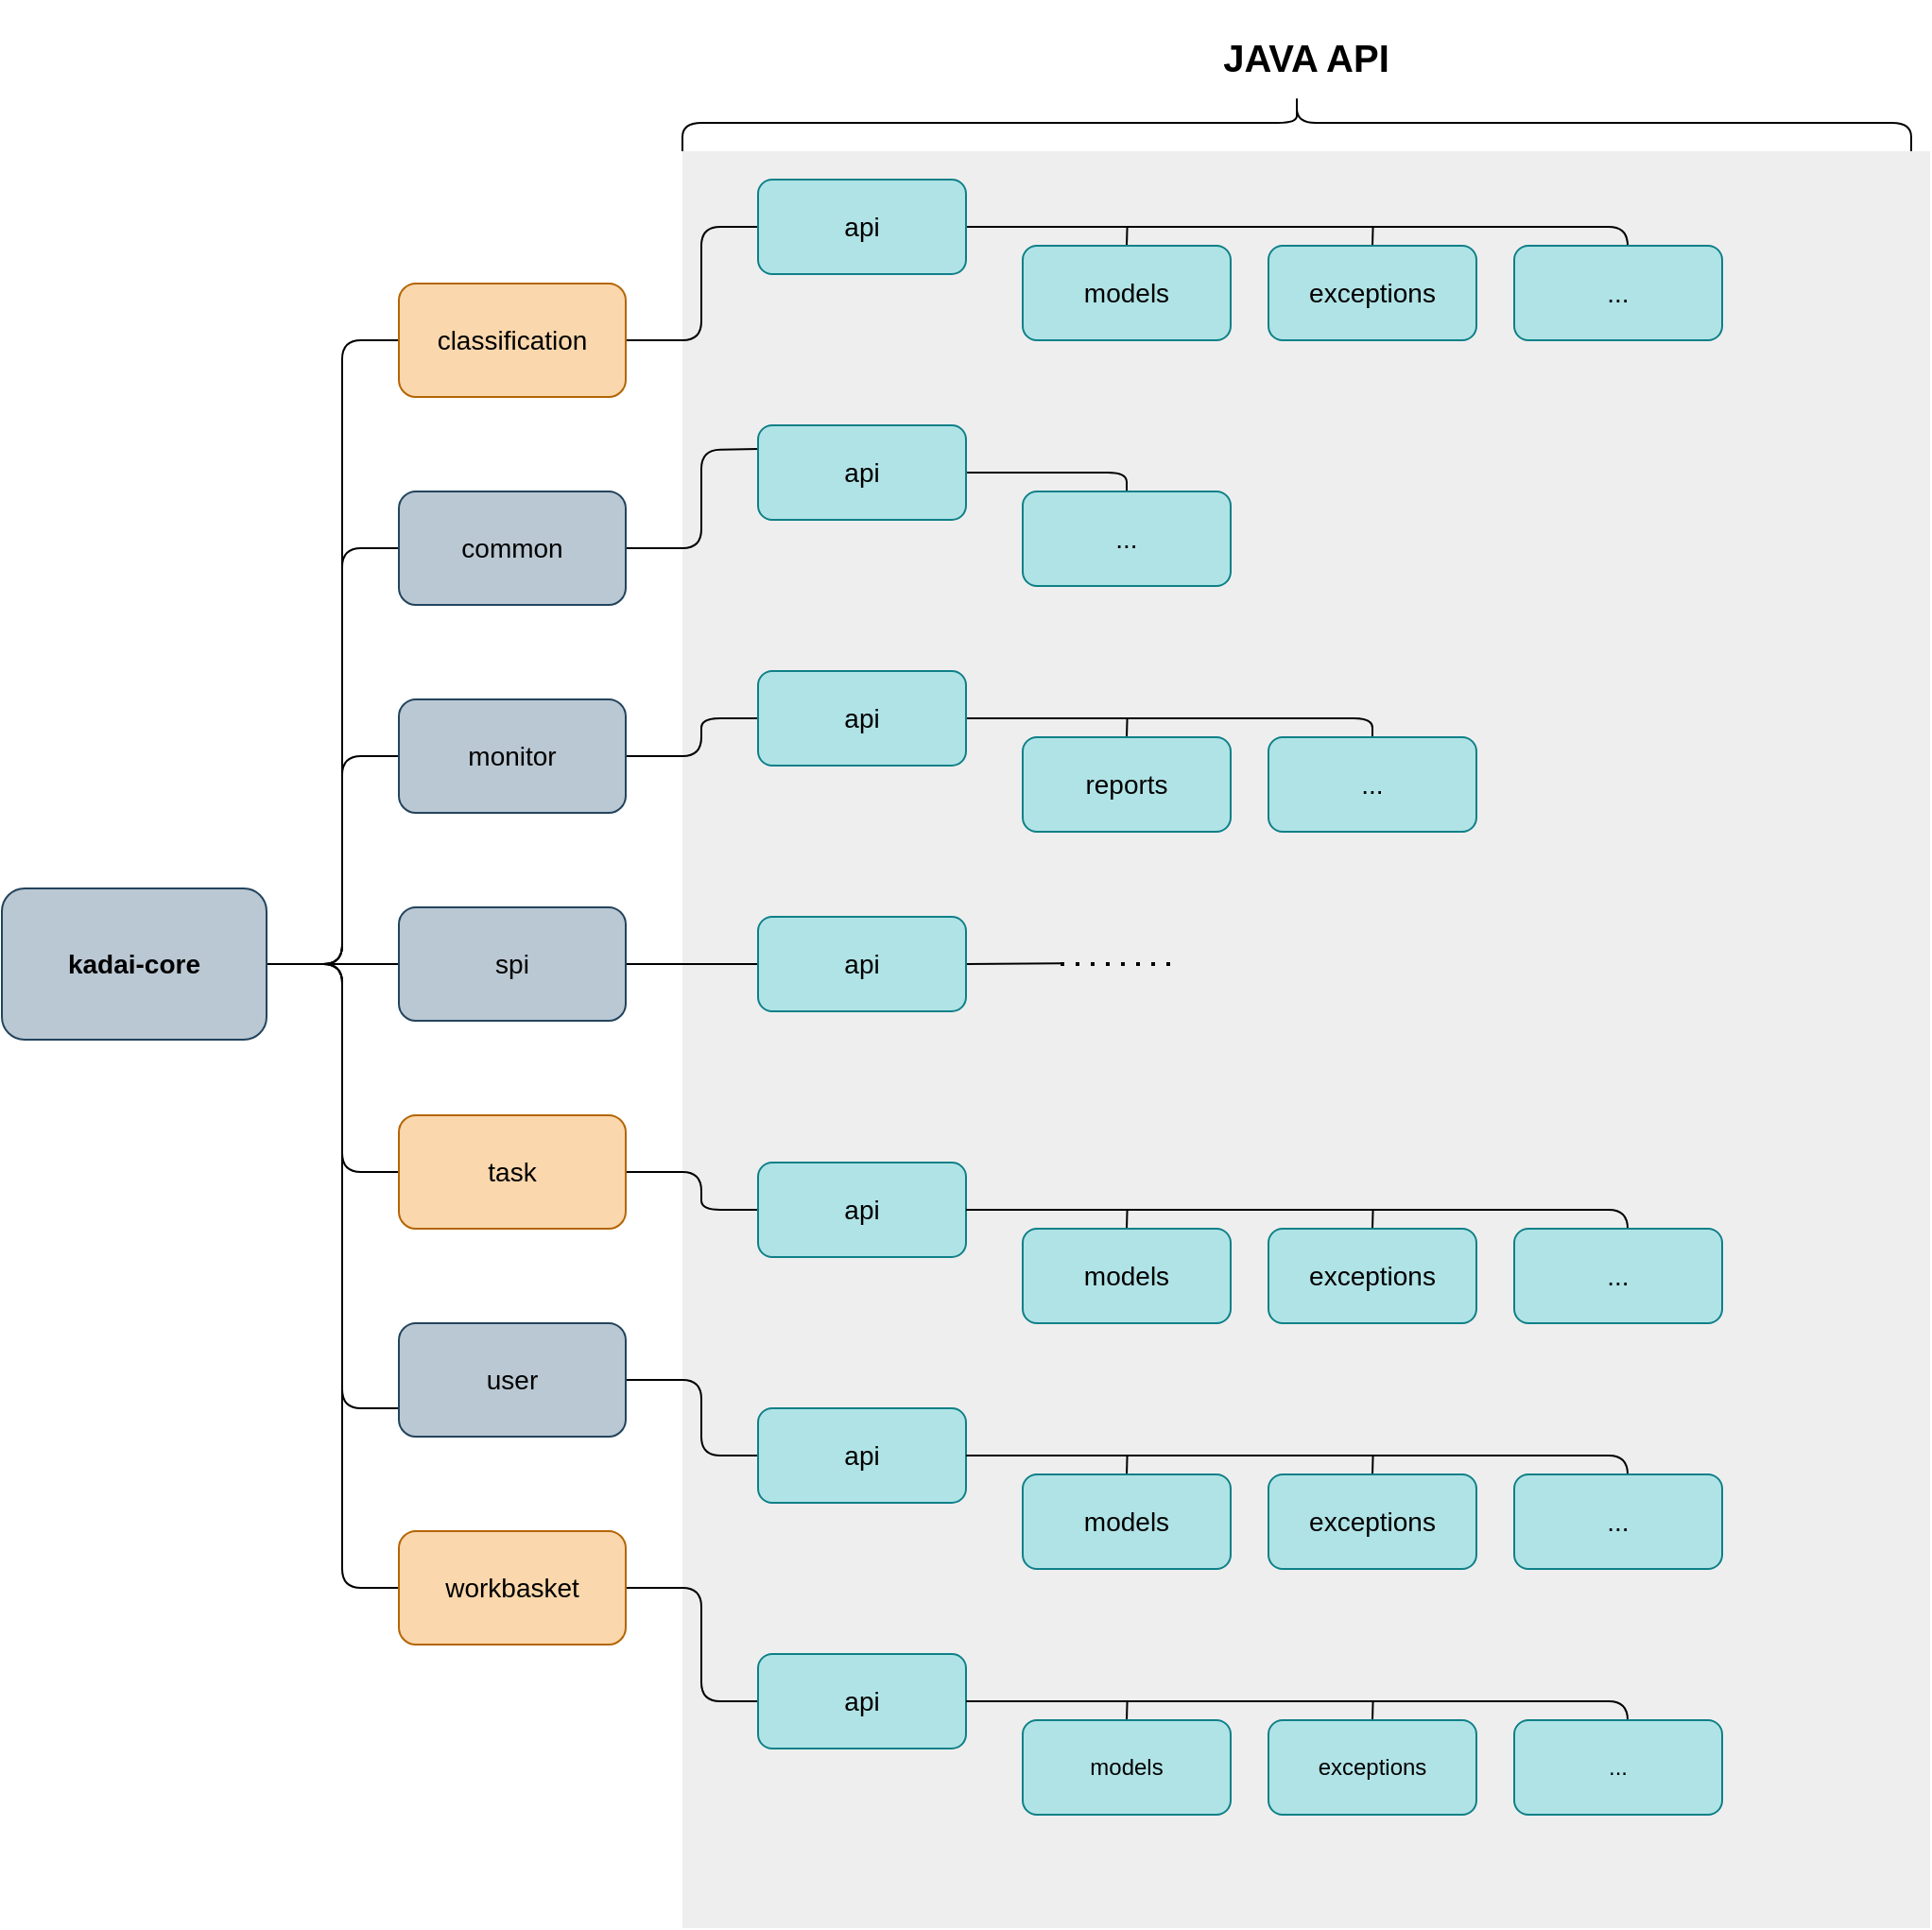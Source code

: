 <mxfile>
    <diagram id="tQ7L7jLhEiCsHXpghWq2" name="Page-1">
        <mxGraphModel dx="864" dy="1835" grid="1" gridSize="10" guides="1" tooltips="1" connect="1" arrows="1" fold="1" page="1" pageScale="1" pageWidth="827" pageHeight="1169" math="0" shadow="0">
            <root>
                <mxCell id="0"/>
                <mxCell id="1" parent="0"/>
                <mxCell id="112" value="" style="rounded=0.5;whiteSpace=wrap;html=1;fontSize=14;fillColor=#eeeeee;strokeColor=none;" vertex="1" parent="1">
                    <mxGeometry x="420" y="60" width="660" height="940" as="geometry"/>
                </mxCell>
                <mxCell id="45" style="edgeStyle=none;html=1;exitX=1;exitY=0.5;exitDx=0;exitDy=0;fontSize=14;endArrow=none;endFill=0;entryX=0;entryY=0.5;entryDx=0;entryDy=0;" edge="1" parent="1" source="2" target="3">
                    <mxGeometry relative="1" as="geometry">
                        <mxPoint x="240" y="220" as="targetPoint"/>
                        <Array as="points">
                            <mxPoint x="240" y="490"/>
                            <mxPoint x="240" y="160"/>
                        </Array>
                    </mxGeometry>
                </mxCell>
                <mxCell id="46" style="edgeStyle=none;html=1;exitX=1;exitY=0.5;exitDx=0;exitDy=0;entryX=0;entryY=0.5;entryDx=0;entryDy=0;fontSize=14;endArrow=none;endFill=0;" edge="1" parent="1" source="2" target="4">
                    <mxGeometry relative="1" as="geometry">
                        <Array as="points">
                            <mxPoint x="240" y="490"/>
                            <mxPoint x="240" y="270"/>
                        </Array>
                    </mxGeometry>
                </mxCell>
                <mxCell id="47" style="edgeStyle=none;html=1;exitX=1;exitY=0.5;exitDx=0;exitDy=0;entryX=0;entryY=0.5;entryDx=0;entryDy=0;fontSize=14;endArrow=none;endFill=0;" edge="1" parent="1" source="2" target="5">
                    <mxGeometry relative="1" as="geometry">
                        <Array as="points">
                            <mxPoint x="240" y="490"/>
                            <mxPoint x="240" y="380"/>
                        </Array>
                    </mxGeometry>
                </mxCell>
                <mxCell id="48" style="edgeStyle=none;html=1;exitX=1;exitY=0.5;exitDx=0;exitDy=0;entryX=0;entryY=0.5;entryDx=0;entryDy=0;fontSize=14;endArrow=none;endFill=0;" edge="1" parent="1" source="2" target="6">
                    <mxGeometry relative="1" as="geometry"/>
                </mxCell>
                <mxCell id="49" style="edgeStyle=none;html=1;exitX=1;exitY=0.5;exitDx=0;exitDy=0;entryX=0;entryY=0.5;entryDx=0;entryDy=0;fontSize=14;endArrow=none;endFill=0;" edge="1" parent="1" source="2" target="7">
                    <mxGeometry relative="1" as="geometry">
                        <Array as="points">
                            <mxPoint x="240" y="490"/>
                            <mxPoint x="240" y="600"/>
                        </Array>
                    </mxGeometry>
                </mxCell>
                <mxCell id="50" style="edgeStyle=none;html=1;exitX=1;exitY=0.5;exitDx=0;exitDy=0;entryX=0;entryY=0.75;entryDx=0;entryDy=0;fontSize=14;endArrow=none;endFill=0;" edge="1" parent="1" source="2" target="8">
                    <mxGeometry relative="1" as="geometry">
                        <Array as="points">
                            <mxPoint x="240" y="490"/>
                            <mxPoint x="240" y="725"/>
                        </Array>
                    </mxGeometry>
                </mxCell>
                <mxCell id="51" style="edgeStyle=none;html=1;exitX=1;exitY=0.5;exitDx=0;exitDy=0;entryX=0;entryY=0.5;entryDx=0;entryDy=0;fontSize=14;endArrow=none;endFill=0;" edge="1" parent="1" source="2" target="9">
                    <mxGeometry relative="1" as="geometry">
                        <Array as="points">
                            <mxPoint x="240" y="490"/>
                            <mxPoint x="240" y="820"/>
                        </Array>
                    </mxGeometry>
                </mxCell>
                <mxCell id="2" value="&lt;font style=&quot;font-size: 14px&quot;&gt;&lt;b&gt;kadai-core&lt;/b&gt;&lt;/font&gt;" style="rounded=1;whiteSpace=wrap;html=1;fillColor=#bac8d3;strokeColor=#23445d;" vertex="1" parent="1">
                    <mxGeometry x="60" y="450" width="140" height="80" as="geometry"/>
                </mxCell>
                <mxCell id="52" style="edgeStyle=none;html=1;exitX=1;exitY=0.5;exitDx=0;exitDy=0;entryX=0;entryY=0.5;entryDx=0;entryDy=0;fontSize=14;endArrow=none;endFill=0;" edge="1" parent="1" source="3" target="19">
                    <mxGeometry relative="1" as="geometry">
                        <Array as="points">
                            <mxPoint x="430" y="160"/>
                            <mxPoint x="430" y="100"/>
                        </Array>
                    </mxGeometry>
                </mxCell>
                <mxCell id="3" value="classification" style="rounded=1;whiteSpace=wrap;html=1;fillColor=#fad7ac;strokeColor=#b46504;fontSize=14;" vertex="1" parent="1">
                    <mxGeometry x="270" y="130" width="120" height="60" as="geometry"/>
                </mxCell>
                <mxCell id="53" style="edgeStyle=none;html=1;exitX=1;exitY=0.5;exitDx=0;exitDy=0;entryX=0;entryY=0.25;entryDx=0;entryDy=0;fontSize=14;endArrow=none;endFill=0;" edge="1" parent="1" source="4" target="23">
                    <mxGeometry relative="1" as="geometry">
                        <Array as="points">
                            <mxPoint x="430" y="270"/>
                            <mxPoint x="430" y="218"/>
                        </Array>
                    </mxGeometry>
                </mxCell>
                <mxCell id="4" value="common" style="rounded=1;whiteSpace=wrap;html=1;fillColor=#bac8d3;strokeColor=#23445d;fontSize=14;" vertex="1" parent="1">
                    <mxGeometry x="270" y="240" width="120" height="60" as="geometry"/>
                </mxCell>
                <mxCell id="54" style="edgeStyle=none;html=1;exitX=1;exitY=0.5;exitDx=0;exitDy=0;entryX=0;entryY=0.5;entryDx=0;entryDy=0;fontSize=14;endArrow=none;endFill=0;" edge="1" parent="1" source="5" target="34">
                    <mxGeometry relative="1" as="geometry">
                        <Array as="points">
                            <mxPoint x="430" y="380"/>
                            <mxPoint x="430" y="360"/>
                        </Array>
                    </mxGeometry>
                </mxCell>
                <mxCell id="5" value="monitor" style="rounded=1;whiteSpace=wrap;html=1;fillColor=#bac8d3;strokeColor=#23445d;fontSize=14;" vertex="1" parent="1">
                    <mxGeometry x="270" y="350" width="120" height="60" as="geometry"/>
                </mxCell>
                <mxCell id="55" style="edgeStyle=none;html=1;exitX=1;exitY=0.5;exitDx=0;exitDy=0;entryX=0;entryY=0.5;entryDx=0;entryDy=0;fontSize=14;endArrow=none;endFill=0;" edge="1" parent="1" source="6" target="37">
                    <mxGeometry relative="1" as="geometry"/>
                </mxCell>
                <mxCell id="6" value="spi" style="rounded=1;whiteSpace=wrap;html=1;fillColor=#bac8d3;strokeColor=#23445d;fontSize=14;" vertex="1" parent="1">
                    <mxGeometry x="270" y="460" width="120" height="60" as="geometry"/>
                </mxCell>
                <mxCell id="56" style="edgeStyle=none;html=1;exitX=1;exitY=0.5;exitDx=0;exitDy=0;entryX=0;entryY=0.5;entryDx=0;entryDy=0;fontSize=14;endArrow=none;endFill=0;" edge="1" parent="1" source="7" target="39">
                    <mxGeometry relative="1" as="geometry">
                        <Array as="points">
                            <mxPoint x="430" y="600"/>
                            <mxPoint x="430" y="620"/>
                        </Array>
                    </mxGeometry>
                </mxCell>
                <mxCell id="7" value="task" style="rounded=1;whiteSpace=wrap;html=1;fillColor=#fad7ac;strokeColor=#b46504;fontSize=14;" vertex="1" parent="1">
                    <mxGeometry x="270" y="570" width="120" height="60" as="geometry"/>
                </mxCell>
                <mxCell id="57" style="edgeStyle=none;html=1;exitX=1;exitY=0.5;exitDx=0;exitDy=0;entryX=0;entryY=0.5;entryDx=0;entryDy=0;fontSize=14;endArrow=none;endFill=0;" edge="1" parent="1" source="8" target="40">
                    <mxGeometry relative="1" as="geometry">
                        <Array as="points">
                            <mxPoint x="430" y="710"/>
                            <mxPoint x="430" y="750"/>
                        </Array>
                    </mxGeometry>
                </mxCell>
                <mxCell id="8" value="user" style="rounded=1;whiteSpace=wrap;html=1;fillColor=#bac8d3;strokeColor=#23445d;fontSize=14;" vertex="1" parent="1">
                    <mxGeometry x="270" y="680" width="120" height="60" as="geometry"/>
                </mxCell>
                <mxCell id="58" style="edgeStyle=none;html=1;exitX=1;exitY=0.5;exitDx=0;exitDy=0;entryX=0;entryY=0.5;entryDx=0;entryDy=0;fontSize=14;endArrow=none;endFill=0;" edge="1" parent="1" source="9" target="41">
                    <mxGeometry relative="1" as="geometry">
                        <Array as="points">
                            <mxPoint x="430" y="820"/>
                            <mxPoint x="430" y="880"/>
                        </Array>
                    </mxGeometry>
                </mxCell>
                <mxCell id="9" value="workbasket" style="rounded=1;whiteSpace=wrap;html=1;fillColor=#fad7ac;strokeColor=#b46504;fontSize=14;" vertex="1" parent="1">
                    <mxGeometry x="270" y="790" width="120" height="60" as="geometry"/>
                </mxCell>
                <mxCell id="80" style="edgeStyle=none;html=1;exitX=1;exitY=0.5;exitDx=0;exitDy=0;fontSize=14;endArrow=none;endFill=0;" edge="1" parent="1" source="19">
                    <mxGeometry relative="1" as="geometry">
                        <mxPoint x="920" y="120" as="targetPoint"/>
                        <Array as="points">
                            <mxPoint x="920" y="100"/>
                        </Array>
                    </mxGeometry>
                </mxCell>
                <mxCell id="19" value="api" style="rounded=1;whiteSpace=wrap;html=1;fillColor=#b0e3e6;strokeColor=#0e8088;fontSize=14;" vertex="1" parent="1">
                    <mxGeometry x="460" y="75" width="110" height="50" as="geometry"/>
                </mxCell>
                <mxCell id="83" style="edgeStyle=none;html=1;exitX=1;exitY=0.5;exitDx=0;exitDy=0;fontSize=14;endArrow=none;endFill=0;entryX=0.5;entryY=0;entryDx=0;entryDy=0;" edge="1" parent="1" source="23" target="62">
                    <mxGeometry relative="1" as="geometry">
                        <mxPoint x="660" y="229.571" as="targetPoint"/>
                        <Array as="points">
                            <mxPoint x="655" y="230"/>
                        </Array>
                    </mxGeometry>
                </mxCell>
                <mxCell id="23" value="api" style="rounded=1;whiteSpace=wrap;html=1;fillColor=#b0e3e6;strokeColor=#0e8088;fontSize=14;" vertex="1" parent="1">
                    <mxGeometry x="460" y="205" width="110" height="50" as="geometry"/>
                </mxCell>
                <mxCell id="84" style="edgeStyle=none;html=1;exitX=1;exitY=0.5;exitDx=0;exitDy=0;entryX=0.5;entryY=0;entryDx=0;entryDy=0;fontSize=14;endArrow=none;endFill=0;" edge="1" parent="1" source="34" target="66">
                    <mxGeometry relative="1" as="geometry">
                        <Array as="points">
                            <mxPoint x="785" y="360"/>
                        </Array>
                    </mxGeometry>
                </mxCell>
                <mxCell id="34" value="api" style="rounded=1;whiteSpace=wrap;html=1;fillColor=#b0e3e6;strokeColor=#0e8088;fontSize=14;" vertex="1" parent="1">
                    <mxGeometry x="460" y="335" width="110" height="50" as="geometry"/>
                </mxCell>
                <mxCell id="91" style="edgeStyle=none;html=1;exitX=1;exitY=0.5;exitDx=0;exitDy=0;fontSize=14;endArrow=none;endFill=0;" edge="1" parent="1" source="37">
                    <mxGeometry relative="1" as="geometry">
                        <mxPoint x="620" y="489.571" as="targetPoint"/>
                    </mxGeometry>
                </mxCell>
                <mxCell id="37" value="api" style="rounded=1;whiteSpace=wrap;html=1;fillColor=#b0e3e6;strokeColor=#0e8088;fontSize=14;" vertex="1" parent="1">
                    <mxGeometry x="460" y="465" width="110" height="50" as="geometry"/>
                </mxCell>
                <mxCell id="39" value="api" style="rounded=1;whiteSpace=wrap;html=1;fillColor=#b0e3e6;strokeColor=#0e8088;fontSize=14;" vertex="1" parent="1">
                    <mxGeometry x="460" y="595" width="110" height="50" as="geometry"/>
                </mxCell>
                <mxCell id="40" value="api" style="rounded=1;whiteSpace=wrap;html=1;fillColor=#b0e3e6;strokeColor=#0e8088;fontSize=14;" vertex="1" parent="1">
                    <mxGeometry x="460" y="725" width="110" height="50" as="geometry"/>
                </mxCell>
                <mxCell id="41" value="api" style="rounded=1;whiteSpace=wrap;html=1;fillColor=#b0e3e6;strokeColor=#0e8088;fontSize=14;" vertex="1" parent="1">
                    <mxGeometry x="460" y="855" width="110" height="50" as="geometry"/>
                </mxCell>
                <mxCell id="82" style="edgeStyle=none;html=1;exitX=0.5;exitY=0;exitDx=0;exitDy=0;fontSize=14;endArrow=none;endFill=0;" edge="1" parent="1" source="59">
                    <mxGeometry relative="1" as="geometry">
                        <mxPoint x="655.286" y="100" as="targetPoint"/>
                    </mxGeometry>
                </mxCell>
                <mxCell id="59" value="models" style="rounded=1;whiteSpace=wrap;html=1;fillColor=#b0e3e6;strokeColor=#0e8088;fontSize=14;" vertex="1" parent="1">
                    <mxGeometry x="600" y="110" width="110" height="50" as="geometry"/>
                </mxCell>
                <mxCell id="81" style="edgeStyle=none;html=1;exitX=0.5;exitY=0;exitDx=0;exitDy=0;fontSize=14;endArrow=none;endFill=0;" edge="1" parent="1" source="60">
                    <mxGeometry relative="1" as="geometry">
                        <mxPoint x="785.286" y="100" as="targetPoint"/>
                    </mxGeometry>
                </mxCell>
                <mxCell id="60" value="exceptions" style="rounded=1;whiteSpace=wrap;html=1;fillColor=#b0e3e6;strokeColor=#0e8088;fontSize=14;" vertex="1" parent="1">
                    <mxGeometry x="730" y="110" width="110" height="50" as="geometry"/>
                </mxCell>
                <mxCell id="61" value="..." style="rounded=1;whiteSpace=wrap;html=1;fillColor=#b0e3e6;strokeColor=#0e8088;fontSize=14;" vertex="1" parent="1">
                    <mxGeometry x="860" y="110" width="110" height="50" as="geometry"/>
                </mxCell>
                <mxCell id="62" value="..." style="rounded=1;whiteSpace=wrap;html=1;fillColor=#b0e3e6;strokeColor=#0e8088;fontSize=14;" vertex="1" parent="1">
                    <mxGeometry x="600" y="240" width="110" height="50" as="geometry"/>
                </mxCell>
                <mxCell id="85" style="edgeStyle=none;html=1;exitX=0.5;exitY=0;exitDx=0;exitDy=0;fontSize=14;endArrow=none;endFill=0;" edge="1" parent="1" source="65">
                    <mxGeometry relative="1" as="geometry">
                        <mxPoint x="655.286" y="369.571" as="targetPoint"/>
                    </mxGeometry>
                </mxCell>
                <mxCell id="87" style="edgeStyle=none;html=1;exitX=0.5;exitY=0;exitDx=0;exitDy=0;fontSize=14;endArrow=none;endFill=0;" edge="1" parent="1" source="65">
                    <mxGeometry relative="1" as="geometry">
                        <mxPoint x="655.286" y="360" as="targetPoint"/>
                    </mxGeometry>
                </mxCell>
                <mxCell id="65" value="reports" style="rounded=1;whiteSpace=wrap;html=1;fillColor=#b0e3e6;strokeColor=#0e8088;fontSize=14;" vertex="1" parent="1">
                    <mxGeometry x="600" y="370" width="110" height="50" as="geometry"/>
                </mxCell>
                <mxCell id="66" value="..." style="rounded=1;whiteSpace=wrap;html=1;fillColor=#b0e3e6;strokeColor=#0e8088;fontSize=14;" vertex="1" parent="1">
                    <mxGeometry x="730" y="370" width="110" height="50" as="geometry"/>
                </mxCell>
                <mxCell id="93" value="" style="endArrow=none;dashed=1;html=1;dashPattern=1 3;strokeWidth=2;fontSize=14;" edge="1" parent="1">
                    <mxGeometry width="50" height="50" relative="1" as="geometry">
                        <mxPoint x="620" y="490" as="sourcePoint"/>
                        <mxPoint x="680" y="490" as="targetPoint"/>
                    </mxGeometry>
                </mxCell>
                <mxCell id="94" style="edgeStyle=none;html=1;exitX=1;exitY=0.5;exitDx=0;exitDy=0;fontSize=14;endArrow=none;endFill=0;" edge="1" parent="1">
                    <mxGeometry relative="1" as="geometry">
                        <mxPoint x="570" y="620" as="sourcePoint"/>
                        <mxPoint x="920" y="640" as="targetPoint"/>
                        <Array as="points">
                            <mxPoint x="920" y="620"/>
                        </Array>
                    </mxGeometry>
                </mxCell>
                <mxCell id="99" style="edgeStyle=none;html=1;exitX=0.5;exitY=0;exitDx=0;exitDy=0;fontSize=14;endArrow=none;endFill=0;" edge="1" parent="1" source="95">
                    <mxGeometry relative="1" as="geometry">
                        <mxPoint x="655.286" y="620" as="targetPoint"/>
                    </mxGeometry>
                </mxCell>
                <mxCell id="95" value="models" style="rounded=1;whiteSpace=wrap;html=1;fillColor=#b0e3e6;strokeColor=#0e8088;fontSize=14;" vertex="1" parent="1">
                    <mxGeometry x="600" y="630" width="110" height="50" as="geometry"/>
                </mxCell>
                <mxCell id="98" style="edgeStyle=none;html=1;exitX=0.5;exitY=0;exitDx=0;exitDy=0;fontSize=14;endArrow=none;endFill=0;" edge="1" parent="1" source="96">
                    <mxGeometry relative="1" as="geometry">
                        <mxPoint x="785.286" y="620" as="targetPoint"/>
                    </mxGeometry>
                </mxCell>
                <mxCell id="96" value="exceptions" style="rounded=1;whiteSpace=wrap;html=1;fillColor=#b0e3e6;strokeColor=#0e8088;fontSize=14;" vertex="1" parent="1">
                    <mxGeometry x="730" y="630" width="110" height="50" as="geometry"/>
                </mxCell>
                <mxCell id="97" value="..." style="rounded=1;whiteSpace=wrap;html=1;fillColor=#b0e3e6;strokeColor=#0e8088;fontSize=14;" vertex="1" parent="1">
                    <mxGeometry x="860" y="630" width="110" height="50" as="geometry"/>
                </mxCell>
                <mxCell id="100" style="edgeStyle=none;html=1;exitX=1;exitY=0.5;exitDx=0;exitDy=0;fontSize=14;endArrow=none;endFill=0;" edge="1" parent="1">
                    <mxGeometry relative="1" as="geometry">
                        <mxPoint x="570" y="750" as="sourcePoint"/>
                        <mxPoint x="920" y="770" as="targetPoint"/>
                        <Array as="points">
                            <mxPoint x="920" y="750"/>
                        </Array>
                    </mxGeometry>
                </mxCell>
                <mxCell id="108" style="edgeStyle=none;html=1;exitX=0.5;exitY=0;exitDx=0;exitDy=0;fontSize=14;endArrow=none;endFill=0;" edge="1" parent="1" source="101">
                    <mxGeometry relative="1" as="geometry">
                        <mxPoint x="655.286" y="750" as="targetPoint"/>
                    </mxGeometry>
                </mxCell>
                <mxCell id="101" value="models" style="rounded=1;whiteSpace=wrap;html=1;fillColor=#b0e3e6;strokeColor=#0e8088;fontSize=14;" vertex="1" parent="1">
                    <mxGeometry x="600" y="760" width="110" height="50" as="geometry"/>
                </mxCell>
                <mxCell id="109" style="edgeStyle=none;html=1;exitX=0.5;exitY=0;exitDx=0;exitDy=0;fontSize=14;endArrow=none;endFill=0;" edge="1" parent="1" source="102">
                    <mxGeometry relative="1" as="geometry">
                        <mxPoint x="785.286" y="750" as="targetPoint"/>
                    </mxGeometry>
                </mxCell>
                <mxCell id="102" value="exceptions" style="rounded=1;whiteSpace=wrap;html=1;fillColor=#b0e3e6;strokeColor=#0e8088;fontSize=14;" vertex="1" parent="1">
                    <mxGeometry x="730" y="760" width="110" height="50" as="geometry"/>
                </mxCell>
                <mxCell id="103" value="..." style="rounded=1;whiteSpace=wrap;html=1;fillColor=#b0e3e6;strokeColor=#0e8088;fontSize=14;" vertex="1" parent="1">
                    <mxGeometry x="860" y="760" width="110" height="50" as="geometry"/>
                </mxCell>
                <mxCell id="104" style="edgeStyle=none;html=1;exitX=1;exitY=0.5;exitDx=0;exitDy=0;fontSize=14;endArrow=none;endFill=0;" edge="1" parent="1">
                    <mxGeometry relative="1" as="geometry">
                        <mxPoint x="570" y="880" as="sourcePoint"/>
                        <mxPoint x="920" y="900" as="targetPoint"/>
                        <Array as="points">
                            <mxPoint x="920" y="880"/>
                        </Array>
                    </mxGeometry>
                </mxCell>
                <mxCell id="110" style="edgeStyle=none;html=1;exitX=0.5;exitY=0;exitDx=0;exitDy=0;fontSize=14;endArrow=none;endFill=0;" edge="1" parent="1" source="105">
                    <mxGeometry relative="1" as="geometry">
                        <mxPoint x="655.286" y="880" as="targetPoint"/>
                    </mxGeometry>
                </mxCell>
                <mxCell id="105" value="models" style="rounded=1;whiteSpace=wrap;html=1;fillColor=#b0e3e6;strokeColor=#0e8088;" vertex="1" parent="1">
                    <mxGeometry x="600" y="890" width="110" height="50" as="geometry"/>
                </mxCell>
                <mxCell id="111" style="edgeStyle=none;html=1;exitX=0.5;exitY=0;exitDx=0;exitDy=0;fontSize=14;endArrow=none;endFill=0;" edge="1" parent="1" source="106">
                    <mxGeometry relative="1" as="geometry">
                        <mxPoint x="785.286" y="880" as="targetPoint"/>
                    </mxGeometry>
                </mxCell>
                <mxCell id="106" value="exceptions" style="rounded=1;whiteSpace=wrap;html=1;fillColor=#b0e3e6;strokeColor=#0e8088;" vertex="1" parent="1">
                    <mxGeometry x="730" y="890" width="110" height="50" as="geometry"/>
                </mxCell>
                <mxCell id="107" value="..." style="rounded=1;whiteSpace=wrap;html=1;fillColor=#b0e3e6;strokeColor=#0e8088;" vertex="1" parent="1">
                    <mxGeometry x="860" y="890" width="110" height="50" as="geometry"/>
                </mxCell>
                <mxCell id="113" value="" style="shape=curlyBracket;whiteSpace=wrap;html=1;rounded=1;fontSize=14;direction=south;" vertex="1" parent="1">
                    <mxGeometry x="420" y="30" width="650" height="30" as="geometry"/>
                </mxCell>
                <mxCell id="114" value="&lt;font style=&quot;font-size: 20px&quot;&gt;&lt;b&gt;JAVA API&lt;/b&gt;&lt;/font&gt;" style="rounded=0;whiteSpace=wrap;html=1;fontSize=14;fillColor=none;strokeColor=none;" vertex="1" parent="1">
                    <mxGeometry x="645" y="-20" width="210" height="60" as="geometry"/>
                </mxCell>
            </root>
        </mxGraphModel>
    </diagram>
</mxfile>